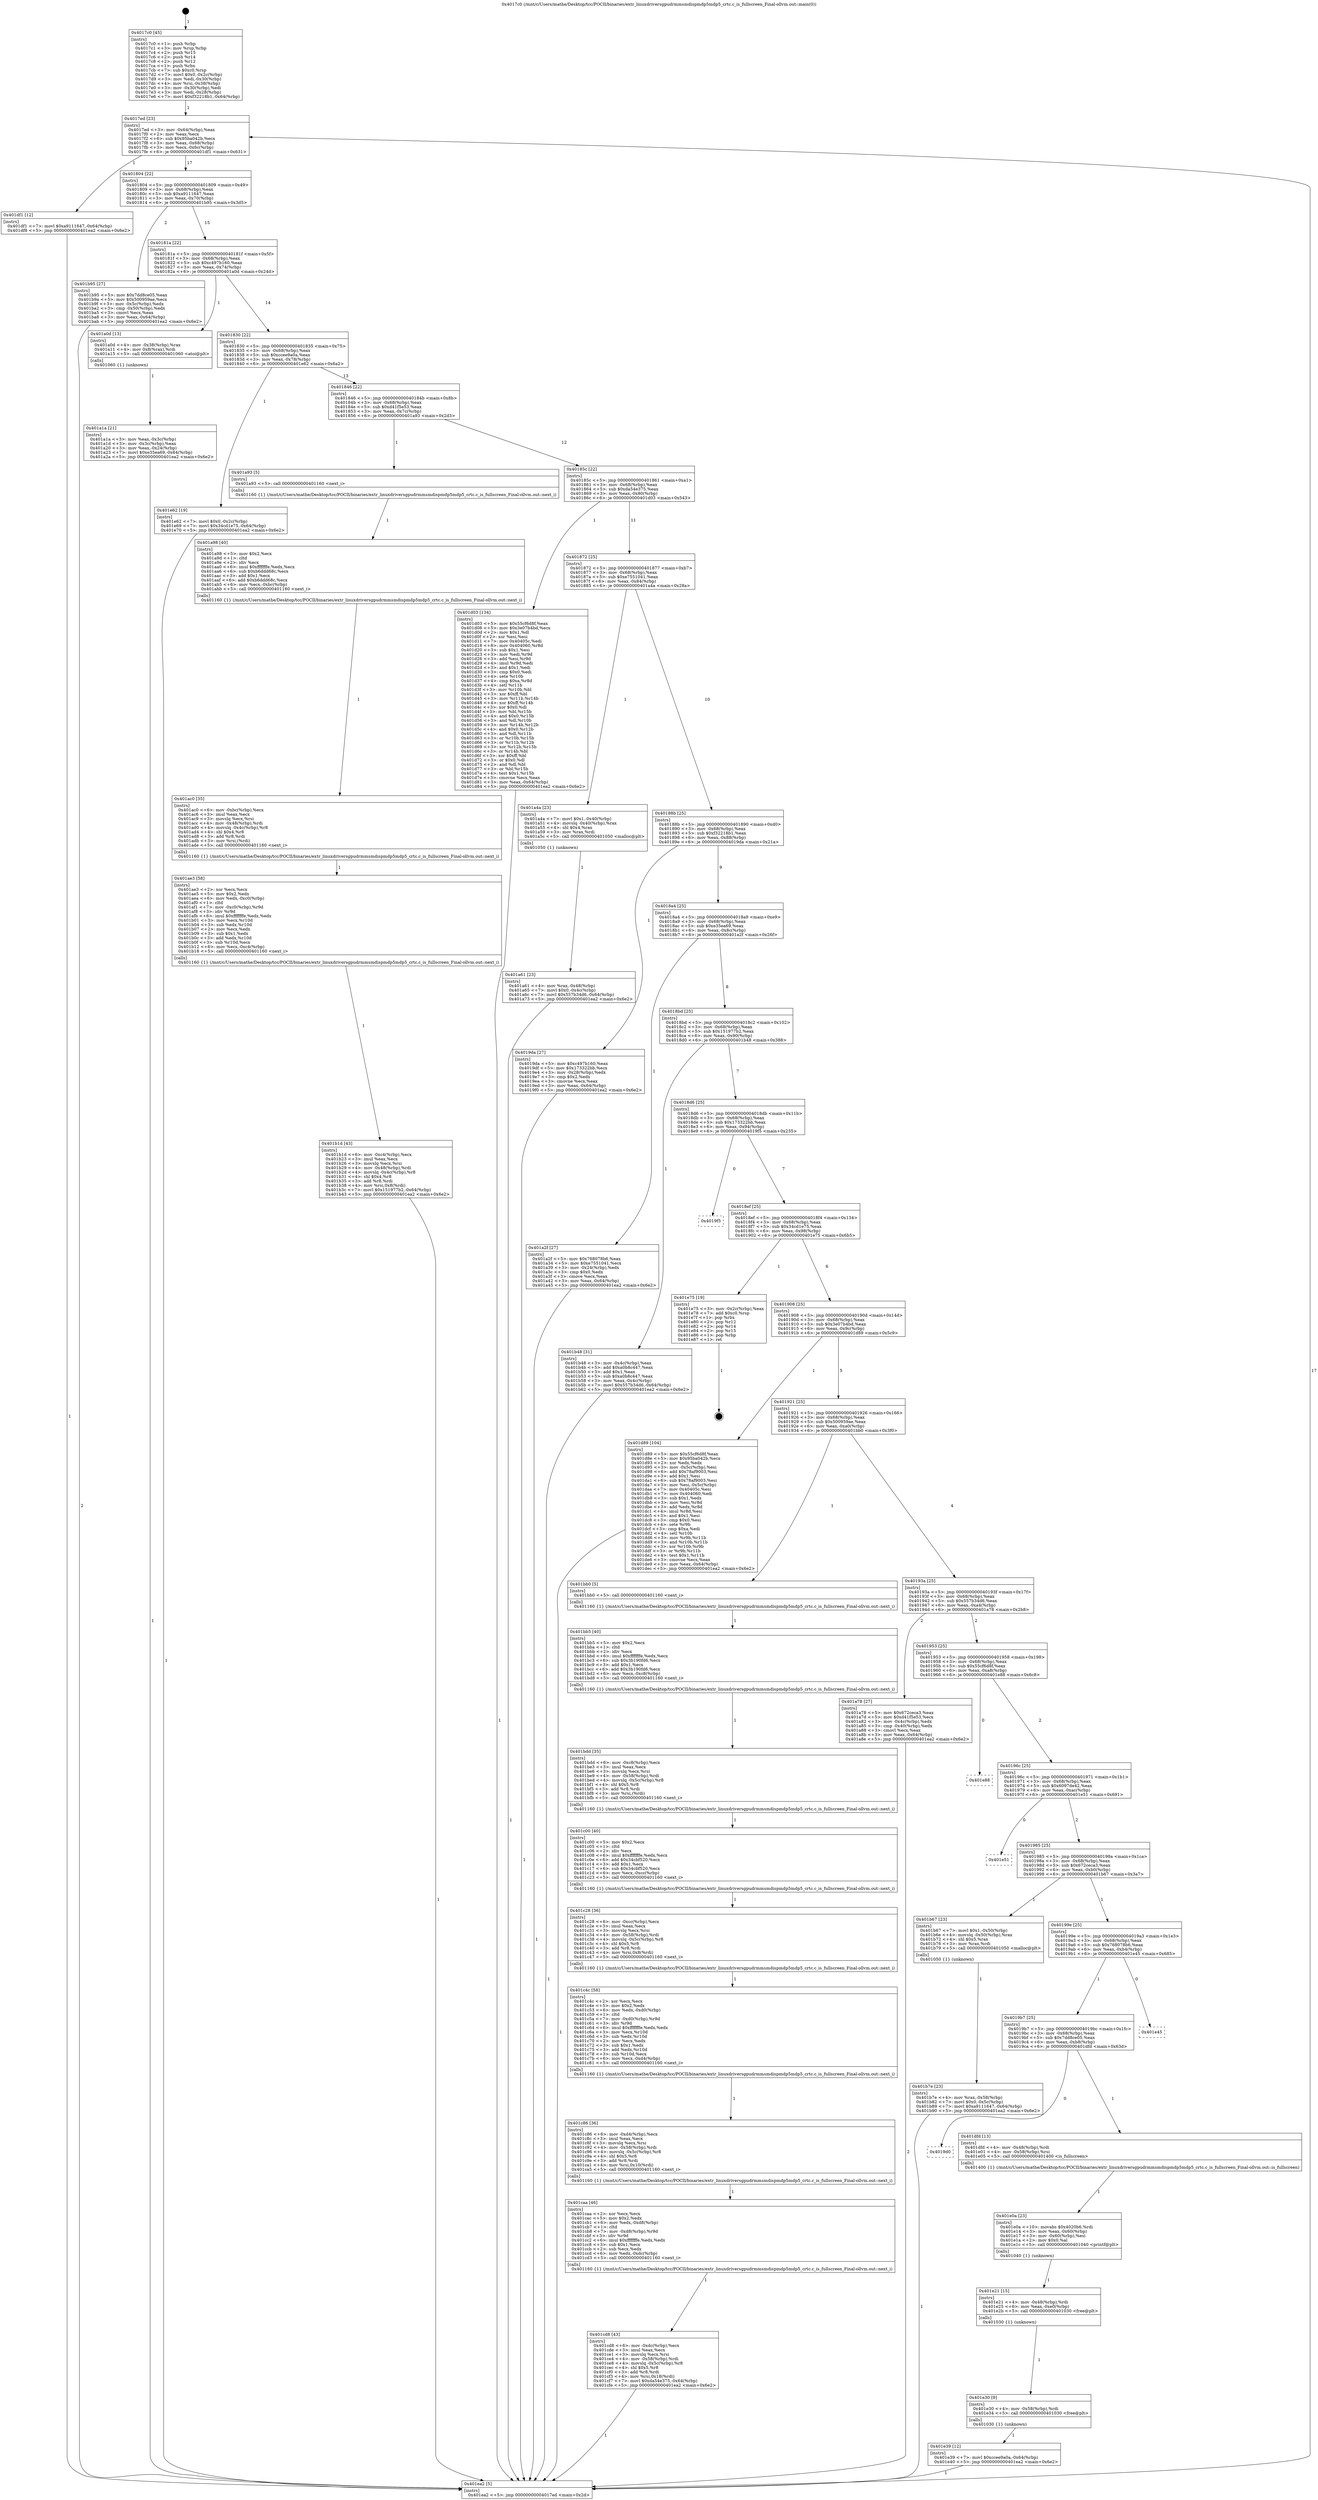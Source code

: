 digraph "0x4017c0" {
  label = "0x4017c0 (/mnt/c/Users/mathe/Desktop/tcc/POCII/binaries/extr_linuxdriversgpudrmmsmdispmdp5mdp5_crtc.c_is_fullscreen_Final-ollvm.out::main(0))"
  labelloc = "t"
  node[shape=record]

  Entry [label="",width=0.3,height=0.3,shape=circle,fillcolor=black,style=filled]
  "0x4017ed" [label="{
     0x4017ed [23]\l
     | [instrs]\l
     &nbsp;&nbsp;0x4017ed \<+3\>: mov -0x64(%rbp),%eax\l
     &nbsp;&nbsp;0x4017f0 \<+2\>: mov %eax,%ecx\l
     &nbsp;&nbsp;0x4017f2 \<+6\>: sub $0x95ba042b,%ecx\l
     &nbsp;&nbsp;0x4017f8 \<+3\>: mov %eax,-0x68(%rbp)\l
     &nbsp;&nbsp;0x4017fb \<+3\>: mov %ecx,-0x6c(%rbp)\l
     &nbsp;&nbsp;0x4017fe \<+6\>: je 0000000000401df1 \<main+0x631\>\l
  }"]
  "0x401df1" [label="{
     0x401df1 [12]\l
     | [instrs]\l
     &nbsp;&nbsp;0x401df1 \<+7\>: movl $0xa9111647,-0x64(%rbp)\l
     &nbsp;&nbsp;0x401df8 \<+5\>: jmp 0000000000401ea2 \<main+0x6e2\>\l
  }"]
  "0x401804" [label="{
     0x401804 [22]\l
     | [instrs]\l
     &nbsp;&nbsp;0x401804 \<+5\>: jmp 0000000000401809 \<main+0x49\>\l
     &nbsp;&nbsp;0x401809 \<+3\>: mov -0x68(%rbp),%eax\l
     &nbsp;&nbsp;0x40180c \<+5\>: sub $0xa9111647,%eax\l
     &nbsp;&nbsp;0x401811 \<+3\>: mov %eax,-0x70(%rbp)\l
     &nbsp;&nbsp;0x401814 \<+6\>: je 0000000000401b95 \<main+0x3d5\>\l
  }"]
  Exit [label="",width=0.3,height=0.3,shape=circle,fillcolor=black,style=filled,peripheries=2]
  "0x401b95" [label="{
     0x401b95 [27]\l
     | [instrs]\l
     &nbsp;&nbsp;0x401b95 \<+5\>: mov $0x7dd8ce05,%eax\l
     &nbsp;&nbsp;0x401b9a \<+5\>: mov $0x500959ae,%ecx\l
     &nbsp;&nbsp;0x401b9f \<+3\>: mov -0x5c(%rbp),%edx\l
     &nbsp;&nbsp;0x401ba2 \<+3\>: cmp -0x50(%rbp),%edx\l
     &nbsp;&nbsp;0x401ba5 \<+3\>: cmovl %ecx,%eax\l
     &nbsp;&nbsp;0x401ba8 \<+3\>: mov %eax,-0x64(%rbp)\l
     &nbsp;&nbsp;0x401bab \<+5\>: jmp 0000000000401ea2 \<main+0x6e2\>\l
  }"]
  "0x40181a" [label="{
     0x40181a [22]\l
     | [instrs]\l
     &nbsp;&nbsp;0x40181a \<+5\>: jmp 000000000040181f \<main+0x5f\>\l
     &nbsp;&nbsp;0x40181f \<+3\>: mov -0x68(%rbp),%eax\l
     &nbsp;&nbsp;0x401822 \<+5\>: sub $0xc497b160,%eax\l
     &nbsp;&nbsp;0x401827 \<+3\>: mov %eax,-0x74(%rbp)\l
     &nbsp;&nbsp;0x40182a \<+6\>: je 0000000000401a0d \<main+0x24d\>\l
  }"]
  "0x401e39" [label="{
     0x401e39 [12]\l
     | [instrs]\l
     &nbsp;&nbsp;0x401e39 \<+7\>: movl $0xccee9a0a,-0x64(%rbp)\l
     &nbsp;&nbsp;0x401e40 \<+5\>: jmp 0000000000401ea2 \<main+0x6e2\>\l
  }"]
  "0x401a0d" [label="{
     0x401a0d [13]\l
     | [instrs]\l
     &nbsp;&nbsp;0x401a0d \<+4\>: mov -0x38(%rbp),%rax\l
     &nbsp;&nbsp;0x401a11 \<+4\>: mov 0x8(%rax),%rdi\l
     &nbsp;&nbsp;0x401a15 \<+5\>: call 0000000000401060 \<atoi@plt\>\l
     | [calls]\l
     &nbsp;&nbsp;0x401060 \{1\} (unknown)\l
  }"]
  "0x401830" [label="{
     0x401830 [22]\l
     | [instrs]\l
     &nbsp;&nbsp;0x401830 \<+5\>: jmp 0000000000401835 \<main+0x75\>\l
     &nbsp;&nbsp;0x401835 \<+3\>: mov -0x68(%rbp),%eax\l
     &nbsp;&nbsp;0x401838 \<+5\>: sub $0xccee9a0a,%eax\l
     &nbsp;&nbsp;0x40183d \<+3\>: mov %eax,-0x78(%rbp)\l
     &nbsp;&nbsp;0x401840 \<+6\>: je 0000000000401e62 \<main+0x6a2\>\l
  }"]
  "0x401e30" [label="{
     0x401e30 [9]\l
     | [instrs]\l
     &nbsp;&nbsp;0x401e30 \<+4\>: mov -0x58(%rbp),%rdi\l
     &nbsp;&nbsp;0x401e34 \<+5\>: call 0000000000401030 \<free@plt\>\l
     | [calls]\l
     &nbsp;&nbsp;0x401030 \{1\} (unknown)\l
  }"]
  "0x401e62" [label="{
     0x401e62 [19]\l
     | [instrs]\l
     &nbsp;&nbsp;0x401e62 \<+7\>: movl $0x0,-0x2c(%rbp)\l
     &nbsp;&nbsp;0x401e69 \<+7\>: movl $0x34cd1e75,-0x64(%rbp)\l
     &nbsp;&nbsp;0x401e70 \<+5\>: jmp 0000000000401ea2 \<main+0x6e2\>\l
  }"]
  "0x401846" [label="{
     0x401846 [22]\l
     | [instrs]\l
     &nbsp;&nbsp;0x401846 \<+5\>: jmp 000000000040184b \<main+0x8b\>\l
     &nbsp;&nbsp;0x40184b \<+3\>: mov -0x68(%rbp),%eax\l
     &nbsp;&nbsp;0x40184e \<+5\>: sub $0xd41f5e53,%eax\l
     &nbsp;&nbsp;0x401853 \<+3\>: mov %eax,-0x7c(%rbp)\l
     &nbsp;&nbsp;0x401856 \<+6\>: je 0000000000401a93 \<main+0x2d3\>\l
  }"]
  "0x401e21" [label="{
     0x401e21 [15]\l
     | [instrs]\l
     &nbsp;&nbsp;0x401e21 \<+4\>: mov -0x48(%rbp),%rdi\l
     &nbsp;&nbsp;0x401e25 \<+6\>: mov %eax,-0xe0(%rbp)\l
     &nbsp;&nbsp;0x401e2b \<+5\>: call 0000000000401030 \<free@plt\>\l
     | [calls]\l
     &nbsp;&nbsp;0x401030 \{1\} (unknown)\l
  }"]
  "0x401a93" [label="{
     0x401a93 [5]\l
     | [instrs]\l
     &nbsp;&nbsp;0x401a93 \<+5\>: call 0000000000401160 \<next_i\>\l
     | [calls]\l
     &nbsp;&nbsp;0x401160 \{1\} (/mnt/c/Users/mathe/Desktop/tcc/POCII/binaries/extr_linuxdriversgpudrmmsmdispmdp5mdp5_crtc.c_is_fullscreen_Final-ollvm.out::next_i)\l
  }"]
  "0x40185c" [label="{
     0x40185c [22]\l
     | [instrs]\l
     &nbsp;&nbsp;0x40185c \<+5\>: jmp 0000000000401861 \<main+0xa1\>\l
     &nbsp;&nbsp;0x401861 \<+3\>: mov -0x68(%rbp),%eax\l
     &nbsp;&nbsp;0x401864 \<+5\>: sub $0xda54e375,%eax\l
     &nbsp;&nbsp;0x401869 \<+3\>: mov %eax,-0x80(%rbp)\l
     &nbsp;&nbsp;0x40186c \<+6\>: je 0000000000401d03 \<main+0x543\>\l
  }"]
  "0x401e0a" [label="{
     0x401e0a [23]\l
     | [instrs]\l
     &nbsp;&nbsp;0x401e0a \<+10\>: movabs $0x4020b6,%rdi\l
     &nbsp;&nbsp;0x401e14 \<+3\>: mov %eax,-0x60(%rbp)\l
     &nbsp;&nbsp;0x401e17 \<+3\>: mov -0x60(%rbp),%esi\l
     &nbsp;&nbsp;0x401e1a \<+2\>: mov $0x0,%al\l
     &nbsp;&nbsp;0x401e1c \<+5\>: call 0000000000401040 \<printf@plt\>\l
     | [calls]\l
     &nbsp;&nbsp;0x401040 \{1\} (unknown)\l
  }"]
  "0x401d03" [label="{
     0x401d03 [134]\l
     | [instrs]\l
     &nbsp;&nbsp;0x401d03 \<+5\>: mov $0x55cf6d8f,%eax\l
     &nbsp;&nbsp;0x401d08 \<+5\>: mov $0x3e07b4bd,%ecx\l
     &nbsp;&nbsp;0x401d0d \<+2\>: mov $0x1,%dl\l
     &nbsp;&nbsp;0x401d0f \<+2\>: xor %esi,%esi\l
     &nbsp;&nbsp;0x401d11 \<+7\>: mov 0x40405c,%edi\l
     &nbsp;&nbsp;0x401d18 \<+8\>: mov 0x404060,%r8d\l
     &nbsp;&nbsp;0x401d20 \<+3\>: sub $0x1,%esi\l
     &nbsp;&nbsp;0x401d23 \<+3\>: mov %edi,%r9d\l
     &nbsp;&nbsp;0x401d26 \<+3\>: add %esi,%r9d\l
     &nbsp;&nbsp;0x401d29 \<+4\>: imul %r9d,%edi\l
     &nbsp;&nbsp;0x401d2d \<+3\>: and $0x1,%edi\l
     &nbsp;&nbsp;0x401d30 \<+3\>: cmp $0x0,%edi\l
     &nbsp;&nbsp;0x401d33 \<+4\>: sete %r10b\l
     &nbsp;&nbsp;0x401d37 \<+4\>: cmp $0xa,%r8d\l
     &nbsp;&nbsp;0x401d3b \<+4\>: setl %r11b\l
     &nbsp;&nbsp;0x401d3f \<+3\>: mov %r10b,%bl\l
     &nbsp;&nbsp;0x401d42 \<+3\>: xor $0xff,%bl\l
     &nbsp;&nbsp;0x401d45 \<+3\>: mov %r11b,%r14b\l
     &nbsp;&nbsp;0x401d48 \<+4\>: xor $0xff,%r14b\l
     &nbsp;&nbsp;0x401d4c \<+3\>: xor $0x0,%dl\l
     &nbsp;&nbsp;0x401d4f \<+3\>: mov %bl,%r15b\l
     &nbsp;&nbsp;0x401d52 \<+4\>: and $0x0,%r15b\l
     &nbsp;&nbsp;0x401d56 \<+3\>: and %dl,%r10b\l
     &nbsp;&nbsp;0x401d59 \<+3\>: mov %r14b,%r12b\l
     &nbsp;&nbsp;0x401d5c \<+4\>: and $0x0,%r12b\l
     &nbsp;&nbsp;0x401d60 \<+3\>: and %dl,%r11b\l
     &nbsp;&nbsp;0x401d63 \<+3\>: or %r10b,%r15b\l
     &nbsp;&nbsp;0x401d66 \<+3\>: or %r11b,%r12b\l
     &nbsp;&nbsp;0x401d69 \<+3\>: xor %r12b,%r15b\l
     &nbsp;&nbsp;0x401d6c \<+3\>: or %r14b,%bl\l
     &nbsp;&nbsp;0x401d6f \<+3\>: xor $0xff,%bl\l
     &nbsp;&nbsp;0x401d72 \<+3\>: or $0x0,%dl\l
     &nbsp;&nbsp;0x401d75 \<+2\>: and %dl,%bl\l
     &nbsp;&nbsp;0x401d77 \<+3\>: or %bl,%r15b\l
     &nbsp;&nbsp;0x401d7a \<+4\>: test $0x1,%r15b\l
     &nbsp;&nbsp;0x401d7e \<+3\>: cmovne %ecx,%eax\l
     &nbsp;&nbsp;0x401d81 \<+3\>: mov %eax,-0x64(%rbp)\l
     &nbsp;&nbsp;0x401d84 \<+5\>: jmp 0000000000401ea2 \<main+0x6e2\>\l
  }"]
  "0x401872" [label="{
     0x401872 [25]\l
     | [instrs]\l
     &nbsp;&nbsp;0x401872 \<+5\>: jmp 0000000000401877 \<main+0xb7\>\l
     &nbsp;&nbsp;0x401877 \<+3\>: mov -0x68(%rbp),%eax\l
     &nbsp;&nbsp;0x40187a \<+5\>: sub $0xe7551041,%eax\l
     &nbsp;&nbsp;0x40187f \<+6\>: mov %eax,-0x84(%rbp)\l
     &nbsp;&nbsp;0x401885 \<+6\>: je 0000000000401a4a \<main+0x28a\>\l
  }"]
  "0x4019d0" [label="{
     0x4019d0\l
  }", style=dashed]
  "0x401a4a" [label="{
     0x401a4a [23]\l
     | [instrs]\l
     &nbsp;&nbsp;0x401a4a \<+7\>: movl $0x1,-0x40(%rbp)\l
     &nbsp;&nbsp;0x401a51 \<+4\>: movslq -0x40(%rbp),%rax\l
     &nbsp;&nbsp;0x401a55 \<+4\>: shl $0x4,%rax\l
     &nbsp;&nbsp;0x401a59 \<+3\>: mov %rax,%rdi\l
     &nbsp;&nbsp;0x401a5c \<+5\>: call 0000000000401050 \<malloc@plt\>\l
     | [calls]\l
     &nbsp;&nbsp;0x401050 \{1\} (unknown)\l
  }"]
  "0x40188b" [label="{
     0x40188b [25]\l
     | [instrs]\l
     &nbsp;&nbsp;0x40188b \<+5\>: jmp 0000000000401890 \<main+0xd0\>\l
     &nbsp;&nbsp;0x401890 \<+3\>: mov -0x68(%rbp),%eax\l
     &nbsp;&nbsp;0x401893 \<+5\>: sub $0xf32218b1,%eax\l
     &nbsp;&nbsp;0x401898 \<+6\>: mov %eax,-0x88(%rbp)\l
     &nbsp;&nbsp;0x40189e \<+6\>: je 00000000004019da \<main+0x21a\>\l
  }"]
  "0x401dfd" [label="{
     0x401dfd [13]\l
     | [instrs]\l
     &nbsp;&nbsp;0x401dfd \<+4\>: mov -0x48(%rbp),%rdi\l
     &nbsp;&nbsp;0x401e01 \<+4\>: mov -0x58(%rbp),%rsi\l
     &nbsp;&nbsp;0x401e05 \<+5\>: call 0000000000401400 \<is_fullscreen\>\l
     | [calls]\l
     &nbsp;&nbsp;0x401400 \{1\} (/mnt/c/Users/mathe/Desktop/tcc/POCII/binaries/extr_linuxdriversgpudrmmsmdispmdp5mdp5_crtc.c_is_fullscreen_Final-ollvm.out::is_fullscreen)\l
  }"]
  "0x4019da" [label="{
     0x4019da [27]\l
     | [instrs]\l
     &nbsp;&nbsp;0x4019da \<+5\>: mov $0xc497b160,%eax\l
     &nbsp;&nbsp;0x4019df \<+5\>: mov $0x173322bb,%ecx\l
     &nbsp;&nbsp;0x4019e4 \<+3\>: mov -0x28(%rbp),%edx\l
     &nbsp;&nbsp;0x4019e7 \<+3\>: cmp $0x2,%edx\l
     &nbsp;&nbsp;0x4019ea \<+3\>: cmovne %ecx,%eax\l
     &nbsp;&nbsp;0x4019ed \<+3\>: mov %eax,-0x64(%rbp)\l
     &nbsp;&nbsp;0x4019f0 \<+5\>: jmp 0000000000401ea2 \<main+0x6e2\>\l
  }"]
  "0x4018a4" [label="{
     0x4018a4 [25]\l
     | [instrs]\l
     &nbsp;&nbsp;0x4018a4 \<+5\>: jmp 00000000004018a9 \<main+0xe9\>\l
     &nbsp;&nbsp;0x4018a9 \<+3\>: mov -0x68(%rbp),%eax\l
     &nbsp;&nbsp;0x4018ac \<+5\>: sub $0xe35ea69,%eax\l
     &nbsp;&nbsp;0x4018b1 \<+6\>: mov %eax,-0x8c(%rbp)\l
     &nbsp;&nbsp;0x4018b7 \<+6\>: je 0000000000401a2f \<main+0x26f\>\l
  }"]
  "0x401ea2" [label="{
     0x401ea2 [5]\l
     | [instrs]\l
     &nbsp;&nbsp;0x401ea2 \<+5\>: jmp 00000000004017ed \<main+0x2d\>\l
  }"]
  "0x4017c0" [label="{
     0x4017c0 [45]\l
     | [instrs]\l
     &nbsp;&nbsp;0x4017c0 \<+1\>: push %rbp\l
     &nbsp;&nbsp;0x4017c1 \<+3\>: mov %rsp,%rbp\l
     &nbsp;&nbsp;0x4017c4 \<+2\>: push %r15\l
     &nbsp;&nbsp;0x4017c6 \<+2\>: push %r14\l
     &nbsp;&nbsp;0x4017c8 \<+2\>: push %r12\l
     &nbsp;&nbsp;0x4017ca \<+1\>: push %rbx\l
     &nbsp;&nbsp;0x4017cb \<+7\>: sub $0xc0,%rsp\l
     &nbsp;&nbsp;0x4017d2 \<+7\>: movl $0x0,-0x2c(%rbp)\l
     &nbsp;&nbsp;0x4017d9 \<+3\>: mov %edi,-0x30(%rbp)\l
     &nbsp;&nbsp;0x4017dc \<+4\>: mov %rsi,-0x38(%rbp)\l
     &nbsp;&nbsp;0x4017e0 \<+3\>: mov -0x30(%rbp),%edi\l
     &nbsp;&nbsp;0x4017e3 \<+3\>: mov %edi,-0x28(%rbp)\l
     &nbsp;&nbsp;0x4017e6 \<+7\>: movl $0xf32218b1,-0x64(%rbp)\l
  }"]
  "0x401a1a" [label="{
     0x401a1a [21]\l
     | [instrs]\l
     &nbsp;&nbsp;0x401a1a \<+3\>: mov %eax,-0x3c(%rbp)\l
     &nbsp;&nbsp;0x401a1d \<+3\>: mov -0x3c(%rbp),%eax\l
     &nbsp;&nbsp;0x401a20 \<+3\>: mov %eax,-0x24(%rbp)\l
     &nbsp;&nbsp;0x401a23 \<+7\>: movl $0xe35ea69,-0x64(%rbp)\l
     &nbsp;&nbsp;0x401a2a \<+5\>: jmp 0000000000401ea2 \<main+0x6e2\>\l
  }"]
  "0x4019b7" [label="{
     0x4019b7 [25]\l
     | [instrs]\l
     &nbsp;&nbsp;0x4019b7 \<+5\>: jmp 00000000004019bc \<main+0x1fc\>\l
     &nbsp;&nbsp;0x4019bc \<+3\>: mov -0x68(%rbp),%eax\l
     &nbsp;&nbsp;0x4019bf \<+5\>: sub $0x7dd8ce05,%eax\l
     &nbsp;&nbsp;0x4019c4 \<+6\>: mov %eax,-0xb8(%rbp)\l
     &nbsp;&nbsp;0x4019ca \<+6\>: je 0000000000401dfd \<main+0x63d\>\l
  }"]
  "0x401a2f" [label="{
     0x401a2f [27]\l
     | [instrs]\l
     &nbsp;&nbsp;0x401a2f \<+5\>: mov $0x768078b6,%eax\l
     &nbsp;&nbsp;0x401a34 \<+5\>: mov $0xe7551041,%ecx\l
     &nbsp;&nbsp;0x401a39 \<+3\>: mov -0x24(%rbp),%edx\l
     &nbsp;&nbsp;0x401a3c \<+3\>: cmp $0x0,%edx\l
     &nbsp;&nbsp;0x401a3f \<+3\>: cmove %ecx,%eax\l
     &nbsp;&nbsp;0x401a42 \<+3\>: mov %eax,-0x64(%rbp)\l
     &nbsp;&nbsp;0x401a45 \<+5\>: jmp 0000000000401ea2 \<main+0x6e2\>\l
  }"]
  "0x4018bd" [label="{
     0x4018bd [25]\l
     | [instrs]\l
     &nbsp;&nbsp;0x4018bd \<+5\>: jmp 00000000004018c2 \<main+0x102\>\l
     &nbsp;&nbsp;0x4018c2 \<+3\>: mov -0x68(%rbp),%eax\l
     &nbsp;&nbsp;0x4018c5 \<+5\>: sub $0x151977b2,%eax\l
     &nbsp;&nbsp;0x4018ca \<+6\>: mov %eax,-0x90(%rbp)\l
     &nbsp;&nbsp;0x4018d0 \<+6\>: je 0000000000401b48 \<main+0x388\>\l
  }"]
  "0x401a61" [label="{
     0x401a61 [23]\l
     | [instrs]\l
     &nbsp;&nbsp;0x401a61 \<+4\>: mov %rax,-0x48(%rbp)\l
     &nbsp;&nbsp;0x401a65 \<+7\>: movl $0x0,-0x4c(%rbp)\l
     &nbsp;&nbsp;0x401a6c \<+7\>: movl $0x557b34d6,-0x64(%rbp)\l
     &nbsp;&nbsp;0x401a73 \<+5\>: jmp 0000000000401ea2 \<main+0x6e2\>\l
  }"]
  "0x401e45" [label="{
     0x401e45\l
  }", style=dashed]
  "0x401b48" [label="{
     0x401b48 [31]\l
     | [instrs]\l
     &nbsp;&nbsp;0x401b48 \<+3\>: mov -0x4c(%rbp),%eax\l
     &nbsp;&nbsp;0x401b4b \<+5\>: add $0xa0b8c447,%eax\l
     &nbsp;&nbsp;0x401b50 \<+3\>: add $0x1,%eax\l
     &nbsp;&nbsp;0x401b53 \<+5\>: sub $0xa0b8c447,%eax\l
     &nbsp;&nbsp;0x401b58 \<+3\>: mov %eax,-0x4c(%rbp)\l
     &nbsp;&nbsp;0x401b5b \<+7\>: movl $0x557b34d6,-0x64(%rbp)\l
     &nbsp;&nbsp;0x401b62 \<+5\>: jmp 0000000000401ea2 \<main+0x6e2\>\l
  }"]
  "0x4018d6" [label="{
     0x4018d6 [25]\l
     | [instrs]\l
     &nbsp;&nbsp;0x4018d6 \<+5\>: jmp 00000000004018db \<main+0x11b\>\l
     &nbsp;&nbsp;0x4018db \<+3\>: mov -0x68(%rbp),%eax\l
     &nbsp;&nbsp;0x4018de \<+5\>: sub $0x173322bb,%eax\l
     &nbsp;&nbsp;0x4018e3 \<+6\>: mov %eax,-0x94(%rbp)\l
     &nbsp;&nbsp;0x4018e9 \<+6\>: je 00000000004019f5 \<main+0x235\>\l
  }"]
  "0x401cd8" [label="{
     0x401cd8 [43]\l
     | [instrs]\l
     &nbsp;&nbsp;0x401cd8 \<+6\>: mov -0xdc(%rbp),%ecx\l
     &nbsp;&nbsp;0x401cde \<+3\>: imul %eax,%ecx\l
     &nbsp;&nbsp;0x401ce1 \<+3\>: movslq %ecx,%rsi\l
     &nbsp;&nbsp;0x401ce4 \<+4\>: mov -0x58(%rbp),%rdi\l
     &nbsp;&nbsp;0x401ce8 \<+4\>: movslq -0x5c(%rbp),%r8\l
     &nbsp;&nbsp;0x401cec \<+4\>: shl $0x5,%r8\l
     &nbsp;&nbsp;0x401cf0 \<+3\>: add %r8,%rdi\l
     &nbsp;&nbsp;0x401cf3 \<+4\>: mov %rsi,0x18(%rdi)\l
     &nbsp;&nbsp;0x401cf7 \<+7\>: movl $0xda54e375,-0x64(%rbp)\l
     &nbsp;&nbsp;0x401cfe \<+5\>: jmp 0000000000401ea2 \<main+0x6e2\>\l
  }"]
  "0x4019f5" [label="{
     0x4019f5\l
  }", style=dashed]
  "0x4018ef" [label="{
     0x4018ef [25]\l
     | [instrs]\l
     &nbsp;&nbsp;0x4018ef \<+5\>: jmp 00000000004018f4 \<main+0x134\>\l
     &nbsp;&nbsp;0x4018f4 \<+3\>: mov -0x68(%rbp),%eax\l
     &nbsp;&nbsp;0x4018f7 \<+5\>: sub $0x34cd1e75,%eax\l
     &nbsp;&nbsp;0x4018fc \<+6\>: mov %eax,-0x98(%rbp)\l
     &nbsp;&nbsp;0x401902 \<+6\>: je 0000000000401e75 \<main+0x6b5\>\l
  }"]
  "0x401caa" [label="{
     0x401caa [46]\l
     | [instrs]\l
     &nbsp;&nbsp;0x401caa \<+2\>: xor %ecx,%ecx\l
     &nbsp;&nbsp;0x401cac \<+5\>: mov $0x2,%edx\l
     &nbsp;&nbsp;0x401cb1 \<+6\>: mov %edx,-0xd8(%rbp)\l
     &nbsp;&nbsp;0x401cb7 \<+1\>: cltd\l
     &nbsp;&nbsp;0x401cb8 \<+7\>: mov -0xd8(%rbp),%r9d\l
     &nbsp;&nbsp;0x401cbf \<+3\>: idiv %r9d\l
     &nbsp;&nbsp;0x401cc2 \<+6\>: imul $0xfffffffe,%edx,%edx\l
     &nbsp;&nbsp;0x401cc8 \<+3\>: sub $0x1,%ecx\l
     &nbsp;&nbsp;0x401ccb \<+2\>: sub %ecx,%edx\l
     &nbsp;&nbsp;0x401ccd \<+6\>: mov %edx,-0xdc(%rbp)\l
     &nbsp;&nbsp;0x401cd3 \<+5\>: call 0000000000401160 \<next_i\>\l
     | [calls]\l
     &nbsp;&nbsp;0x401160 \{1\} (/mnt/c/Users/mathe/Desktop/tcc/POCII/binaries/extr_linuxdriversgpudrmmsmdispmdp5mdp5_crtc.c_is_fullscreen_Final-ollvm.out::next_i)\l
  }"]
  "0x401e75" [label="{
     0x401e75 [19]\l
     | [instrs]\l
     &nbsp;&nbsp;0x401e75 \<+3\>: mov -0x2c(%rbp),%eax\l
     &nbsp;&nbsp;0x401e78 \<+7\>: add $0xc0,%rsp\l
     &nbsp;&nbsp;0x401e7f \<+1\>: pop %rbx\l
     &nbsp;&nbsp;0x401e80 \<+2\>: pop %r12\l
     &nbsp;&nbsp;0x401e82 \<+2\>: pop %r14\l
     &nbsp;&nbsp;0x401e84 \<+2\>: pop %r15\l
     &nbsp;&nbsp;0x401e86 \<+1\>: pop %rbp\l
     &nbsp;&nbsp;0x401e87 \<+1\>: ret\l
  }"]
  "0x401908" [label="{
     0x401908 [25]\l
     | [instrs]\l
     &nbsp;&nbsp;0x401908 \<+5\>: jmp 000000000040190d \<main+0x14d\>\l
     &nbsp;&nbsp;0x40190d \<+3\>: mov -0x68(%rbp),%eax\l
     &nbsp;&nbsp;0x401910 \<+5\>: sub $0x3e07b4bd,%eax\l
     &nbsp;&nbsp;0x401915 \<+6\>: mov %eax,-0x9c(%rbp)\l
     &nbsp;&nbsp;0x40191b \<+6\>: je 0000000000401d89 \<main+0x5c9\>\l
  }"]
  "0x401c86" [label="{
     0x401c86 [36]\l
     | [instrs]\l
     &nbsp;&nbsp;0x401c86 \<+6\>: mov -0xd4(%rbp),%ecx\l
     &nbsp;&nbsp;0x401c8c \<+3\>: imul %eax,%ecx\l
     &nbsp;&nbsp;0x401c8f \<+3\>: movslq %ecx,%rsi\l
     &nbsp;&nbsp;0x401c92 \<+4\>: mov -0x58(%rbp),%rdi\l
     &nbsp;&nbsp;0x401c96 \<+4\>: movslq -0x5c(%rbp),%r8\l
     &nbsp;&nbsp;0x401c9a \<+4\>: shl $0x5,%r8\l
     &nbsp;&nbsp;0x401c9e \<+3\>: add %r8,%rdi\l
     &nbsp;&nbsp;0x401ca1 \<+4\>: mov %rsi,0x10(%rdi)\l
     &nbsp;&nbsp;0x401ca5 \<+5\>: call 0000000000401160 \<next_i\>\l
     | [calls]\l
     &nbsp;&nbsp;0x401160 \{1\} (/mnt/c/Users/mathe/Desktop/tcc/POCII/binaries/extr_linuxdriversgpudrmmsmdispmdp5mdp5_crtc.c_is_fullscreen_Final-ollvm.out::next_i)\l
  }"]
  "0x401d89" [label="{
     0x401d89 [104]\l
     | [instrs]\l
     &nbsp;&nbsp;0x401d89 \<+5\>: mov $0x55cf6d8f,%eax\l
     &nbsp;&nbsp;0x401d8e \<+5\>: mov $0x95ba042b,%ecx\l
     &nbsp;&nbsp;0x401d93 \<+2\>: xor %edx,%edx\l
     &nbsp;&nbsp;0x401d95 \<+3\>: mov -0x5c(%rbp),%esi\l
     &nbsp;&nbsp;0x401d98 \<+6\>: add $0x78af9003,%esi\l
     &nbsp;&nbsp;0x401d9e \<+3\>: add $0x1,%esi\l
     &nbsp;&nbsp;0x401da1 \<+6\>: sub $0x78af9003,%esi\l
     &nbsp;&nbsp;0x401da7 \<+3\>: mov %esi,-0x5c(%rbp)\l
     &nbsp;&nbsp;0x401daa \<+7\>: mov 0x40405c,%esi\l
     &nbsp;&nbsp;0x401db1 \<+7\>: mov 0x404060,%edi\l
     &nbsp;&nbsp;0x401db8 \<+3\>: sub $0x1,%edx\l
     &nbsp;&nbsp;0x401dbb \<+3\>: mov %esi,%r8d\l
     &nbsp;&nbsp;0x401dbe \<+3\>: add %edx,%r8d\l
     &nbsp;&nbsp;0x401dc1 \<+4\>: imul %r8d,%esi\l
     &nbsp;&nbsp;0x401dc5 \<+3\>: and $0x1,%esi\l
     &nbsp;&nbsp;0x401dc8 \<+3\>: cmp $0x0,%esi\l
     &nbsp;&nbsp;0x401dcb \<+4\>: sete %r9b\l
     &nbsp;&nbsp;0x401dcf \<+3\>: cmp $0xa,%edi\l
     &nbsp;&nbsp;0x401dd2 \<+4\>: setl %r10b\l
     &nbsp;&nbsp;0x401dd6 \<+3\>: mov %r9b,%r11b\l
     &nbsp;&nbsp;0x401dd9 \<+3\>: and %r10b,%r11b\l
     &nbsp;&nbsp;0x401ddc \<+3\>: xor %r10b,%r9b\l
     &nbsp;&nbsp;0x401ddf \<+3\>: or %r9b,%r11b\l
     &nbsp;&nbsp;0x401de2 \<+4\>: test $0x1,%r11b\l
     &nbsp;&nbsp;0x401de6 \<+3\>: cmovne %ecx,%eax\l
     &nbsp;&nbsp;0x401de9 \<+3\>: mov %eax,-0x64(%rbp)\l
     &nbsp;&nbsp;0x401dec \<+5\>: jmp 0000000000401ea2 \<main+0x6e2\>\l
  }"]
  "0x401921" [label="{
     0x401921 [25]\l
     | [instrs]\l
     &nbsp;&nbsp;0x401921 \<+5\>: jmp 0000000000401926 \<main+0x166\>\l
     &nbsp;&nbsp;0x401926 \<+3\>: mov -0x68(%rbp),%eax\l
     &nbsp;&nbsp;0x401929 \<+5\>: sub $0x500959ae,%eax\l
     &nbsp;&nbsp;0x40192e \<+6\>: mov %eax,-0xa0(%rbp)\l
     &nbsp;&nbsp;0x401934 \<+6\>: je 0000000000401bb0 \<main+0x3f0\>\l
  }"]
  "0x401c4c" [label="{
     0x401c4c [58]\l
     | [instrs]\l
     &nbsp;&nbsp;0x401c4c \<+2\>: xor %ecx,%ecx\l
     &nbsp;&nbsp;0x401c4e \<+5\>: mov $0x2,%edx\l
     &nbsp;&nbsp;0x401c53 \<+6\>: mov %edx,-0xd0(%rbp)\l
     &nbsp;&nbsp;0x401c59 \<+1\>: cltd\l
     &nbsp;&nbsp;0x401c5a \<+7\>: mov -0xd0(%rbp),%r9d\l
     &nbsp;&nbsp;0x401c61 \<+3\>: idiv %r9d\l
     &nbsp;&nbsp;0x401c64 \<+6\>: imul $0xfffffffe,%edx,%edx\l
     &nbsp;&nbsp;0x401c6a \<+3\>: mov %ecx,%r10d\l
     &nbsp;&nbsp;0x401c6d \<+3\>: sub %edx,%r10d\l
     &nbsp;&nbsp;0x401c70 \<+2\>: mov %ecx,%edx\l
     &nbsp;&nbsp;0x401c72 \<+3\>: sub $0x1,%edx\l
     &nbsp;&nbsp;0x401c75 \<+3\>: add %edx,%r10d\l
     &nbsp;&nbsp;0x401c78 \<+3\>: sub %r10d,%ecx\l
     &nbsp;&nbsp;0x401c7b \<+6\>: mov %ecx,-0xd4(%rbp)\l
     &nbsp;&nbsp;0x401c81 \<+5\>: call 0000000000401160 \<next_i\>\l
     | [calls]\l
     &nbsp;&nbsp;0x401160 \{1\} (/mnt/c/Users/mathe/Desktop/tcc/POCII/binaries/extr_linuxdriversgpudrmmsmdispmdp5mdp5_crtc.c_is_fullscreen_Final-ollvm.out::next_i)\l
  }"]
  "0x401bb0" [label="{
     0x401bb0 [5]\l
     | [instrs]\l
     &nbsp;&nbsp;0x401bb0 \<+5\>: call 0000000000401160 \<next_i\>\l
     | [calls]\l
     &nbsp;&nbsp;0x401160 \{1\} (/mnt/c/Users/mathe/Desktop/tcc/POCII/binaries/extr_linuxdriversgpudrmmsmdispmdp5mdp5_crtc.c_is_fullscreen_Final-ollvm.out::next_i)\l
  }"]
  "0x40193a" [label="{
     0x40193a [25]\l
     | [instrs]\l
     &nbsp;&nbsp;0x40193a \<+5\>: jmp 000000000040193f \<main+0x17f\>\l
     &nbsp;&nbsp;0x40193f \<+3\>: mov -0x68(%rbp),%eax\l
     &nbsp;&nbsp;0x401942 \<+5\>: sub $0x557b34d6,%eax\l
     &nbsp;&nbsp;0x401947 \<+6\>: mov %eax,-0xa4(%rbp)\l
     &nbsp;&nbsp;0x40194d \<+6\>: je 0000000000401a78 \<main+0x2b8\>\l
  }"]
  "0x401c28" [label="{
     0x401c28 [36]\l
     | [instrs]\l
     &nbsp;&nbsp;0x401c28 \<+6\>: mov -0xcc(%rbp),%ecx\l
     &nbsp;&nbsp;0x401c2e \<+3\>: imul %eax,%ecx\l
     &nbsp;&nbsp;0x401c31 \<+3\>: movslq %ecx,%rsi\l
     &nbsp;&nbsp;0x401c34 \<+4\>: mov -0x58(%rbp),%rdi\l
     &nbsp;&nbsp;0x401c38 \<+4\>: movslq -0x5c(%rbp),%r8\l
     &nbsp;&nbsp;0x401c3c \<+4\>: shl $0x5,%r8\l
     &nbsp;&nbsp;0x401c40 \<+3\>: add %r8,%rdi\l
     &nbsp;&nbsp;0x401c43 \<+4\>: mov %rsi,0x8(%rdi)\l
     &nbsp;&nbsp;0x401c47 \<+5\>: call 0000000000401160 \<next_i\>\l
     | [calls]\l
     &nbsp;&nbsp;0x401160 \{1\} (/mnt/c/Users/mathe/Desktop/tcc/POCII/binaries/extr_linuxdriversgpudrmmsmdispmdp5mdp5_crtc.c_is_fullscreen_Final-ollvm.out::next_i)\l
  }"]
  "0x401a78" [label="{
     0x401a78 [27]\l
     | [instrs]\l
     &nbsp;&nbsp;0x401a78 \<+5\>: mov $0x672ceca3,%eax\l
     &nbsp;&nbsp;0x401a7d \<+5\>: mov $0xd41f5e53,%ecx\l
     &nbsp;&nbsp;0x401a82 \<+3\>: mov -0x4c(%rbp),%edx\l
     &nbsp;&nbsp;0x401a85 \<+3\>: cmp -0x40(%rbp),%edx\l
     &nbsp;&nbsp;0x401a88 \<+3\>: cmovl %ecx,%eax\l
     &nbsp;&nbsp;0x401a8b \<+3\>: mov %eax,-0x64(%rbp)\l
     &nbsp;&nbsp;0x401a8e \<+5\>: jmp 0000000000401ea2 \<main+0x6e2\>\l
  }"]
  "0x401953" [label="{
     0x401953 [25]\l
     | [instrs]\l
     &nbsp;&nbsp;0x401953 \<+5\>: jmp 0000000000401958 \<main+0x198\>\l
     &nbsp;&nbsp;0x401958 \<+3\>: mov -0x68(%rbp),%eax\l
     &nbsp;&nbsp;0x40195b \<+5\>: sub $0x55cf6d8f,%eax\l
     &nbsp;&nbsp;0x401960 \<+6\>: mov %eax,-0xa8(%rbp)\l
     &nbsp;&nbsp;0x401966 \<+6\>: je 0000000000401e88 \<main+0x6c8\>\l
  }"]
  "0x401a98" [label="{
     0x401a98 [40]\l
     | [instrs]\l
     &nbsp;&nbsp;0x401a98 \<+5\>: mov $0x2,%ecx\l
     &nbsp;&nbsp;0x401a9d \<+1\>: cltd\l
     &nbsp;&nbsp;0x401a9e \<+2\>: idiv %ecx\l
     &nbsp;&nbsp;0x401aa0 \<+6\>: imul $0xfffffffe,%edx,%ecx\l
     &nbsp;&nbsp;0x401aa6 \<+6\>: sub $0xb6ddd68c,%ecx\l
     &nbsp;&nbsp;0x401aac \<+3\>: add $0x1,%ecx\l
     &nbsp;&nbsp;0x401aaf \<+6\>: add $0xb6ddd68c,%ecx\l
     &nbsp;&nbsp;0x401ab5 \<+6\>: mov %ecx,-0xbc(%rbp)\l
     &nbsp;&nbsp;0x401abb \<+5\>: call 0000000000401160 \<next_i\>\l
     | [calls]\l
     &nbsp;&nbsp;0x401160 \{1\} (/mnt/c/Users/mathe/Desktop/tcc/POCII/binaries/extr_linuxdriversgpudrmmsmdispmdp5mdp5_crtc.c_is_fullscreen_Final-ollvm.out::next_i)\l
  }"]
  "0x401ac0" [label="{
     0x401ac0 [35]\l
     | [instrs]\l
     &nbsp;&nbsp;0x401ac0 \<+6\>: mov -0xbc(%rbp),%ecx\l
     &nbsp;&nbsp;0x401ac6 \<+3\>: imul %eax,%ecx\l
     &nbsp;&nbsp;0x401ac9 \<+3\>: movslq %ecx,%rsi\l
     &nbsp;&nbsp;0x401acc \<+4\>: mov -0x48(%rbp),%rdi\l
     &nbsp;&nbsp;0x401ad0 \<+4\>: movslq -0x4c(%rbp),%r8\l
     &nbsp;&nbsp;0x401ad4 \<+4\>: shl $0x4,%r8\l
     &nbsp;&nbsp;0x401ad8 \<+3\>: add %r8,%rdi\l
     &nbsp;&nbsp;0x401adb \<+3\>: mov %rsi,(%rdi)\l
     &nbsp;&nbsp;0x401ade \<+5\>: call 0000000000401160 \<next_i\>\l
     | [calls]\l
     &nbsp;&nbsp;0x401160 \{1\} (/mnt/c/Users/mathe/Desktop/tcc/POCII/binaries/extr_linuxdriversgpudrmmsmdispmdp5mdp5_crtc.c_is_fullscreen_Final-ollvm.out::next_i)\l
  }"]
  "0x401ae3" [label="{
     0x401ae3 [58]\l
     | [instrs]\l
     &nbsp;&nbsp;0x401ae3 \<+2\>: xor %ecx,%ecx\l
     &nbsp;&nbsp;0x401ae5 \<+5\>: mov $0x2,%edx\l
     &nbsp;&nbsp;0x401aea \<+6\>: mov %edx,-0xc0(%rbp)\l
     &nbsp;&nbsp;0x401af0 \<+1\>: cltd\l
     &nbsp;&nbsp;0x401af1 \<+7\>: mov -0xc0(%rbp),%r9d\l
     &nbsp;&nbsp;0x401af8 \<+3\>: idiv %r9d\l
     &nbsp;&nbsp;0x401afb \<+6\>: imul $0xfffffffe,%edx,%edx\l
     &nbsp;&nbsp;0x401b01 \<+3\>: mov %ecx,%r10d\l
     &nbsp;&nbsp;0x401b04 \<+3\>: sub %edx,%r10d\l
     &nbsp;&nbsp;0x401b07 \<+2\>: mov %ecx,%edx\l
     &nbsp;&nbsp;0x401b09 \<+3\>: sub $0x1,%edx\l
     &nbsp;&nbsp;0x401b0c \<+3\>: add %edx,%r10d\l
     &nbsp;&nbsp;0x401b0f \<+3\>: sub %r10d,%ecx\l
     &nbsp;&nbsp;0x401b12 \<+6\>: mov %ecx,-0xc4(%rbp)\l
     &nbsp;&nbsp;0x401b18 \<+5\>: call 0000000000401160 \<next_i\>\l
     | [calls]\l
     &nbsp;&nbsp;0x401160 \{1\} (/mnt/c/Users/mathe/Desktop/tcc/POCII/binaries/extr_linuxdriversgpudrmmsmdispmdp5mdp5_crtc.c_is_fullscreen_Final-ollvm.out::next_i)\l
  }"]
  "0x401b1d" [label="{
     0x401b1d [43]\l
     | [instrs]\l
     &nbsp;&nbsp;0x401b1d \<+6\>: mov -0xc4(%rbp),%ecx\l
     &nbsp;&nbsp;0x401b23 \<+3\>: imul %eax,%ecx\l
     &nbsp;&nbsp;0x401b26 \<+3\>: movslq %ecx,%rsi\l
     &nbsp;&nbsp;0x401b29 \<+4\>: mov -0x48(%rbp),%rdi\l
     &nbsp;&nbsp;0x401b2d \<+4\>: movslq -0x4c(%rbp),%r8\l
     &nbsp;&nbsp;0x401b31 \<+4\>: shl $0x4,%r8\l
     &nbsp;&nbsp;0x401b35 \<+3\>: add %r8,%rdi\l
     &nbsp;&nbsp;0x401b38 \<+4\>: mov %rsi,0x8(%rdi)\l
     &nbsp;&nbsp;0x401b3c \<+7\>: movl $0x151977b2,-0x64(%rbp)\l
     &nbsp;&nbsp;0x401b43 \<+5\>: jmp 0000000000401ea2 \<main+0x6e2\>\l
  }"]
  "0x401c00" [label="{
     0x401c00 [40]\l
     | [instrs]\l
     &nbsp;&nbsp;0x401c00 \<+5\>: mov $0x2,%ecx\l
     &nbsp;&nbsp;0x401c05 \<+1\>: cltd\l
     &nbsp;&nbsp;0x401c06 \<+2\>: idiv %ecx\l
     &nbsp;&nbsp;0x401c08 \<+6\>: imul $0xfffffffe,%edx,%ecx\l
     &nbsp;&nbsp;0x401c0e \<+6\>: add $0x34cbf520,%ecx\l
     &nbsp;&nbsp;0x401c14 \<+3\>: add $0x1,%ecx\l
     &nbsp;&nbsp;0x401c17 \<+6\>: sub $0x34cbf520,%ecx\l
     &nbsp;&nbsp;0x401c1d \<+6\>: mov %ecx,-0xcc(%rbp)\l
     &nbsp;&nbsp;0x401c23 \<+5\>: call 0000000000401160 \<next_i\>\l
     | [calls]\l
     &nbsp;&nbsp;0x401160 \{1\} (/mnt/c/Users/mathe/Desktop/tcc/POCII/binaries/extr_linuxdriversgpudrmmsmdispmdp5mdp5_crtc.c_is_fullscreen_Final-ollvm.out::next_i)\l
  }"]
  "0x401e88" [label="{
     0x401e88\l
  }", style=dashed]
  "0x40196c" [label="{
     0x40196c [25]\l
     | [instrs]\l
     &nbsp;&nbsp;0x40196c \<+5\>: jmp 0000000000401971 \<main+0x1b1\>\l
     &nbsp;&nbsp;0x401971 \<+3\>: mov -0x68(%rbp),%eax\l
     &nbsp;&nbsp;0x401974 \<+5\>: sub $0x6097de42,%eax\l
     &nbsp;&nbsp;0x401979 \<+6\>: mov %eax,-0xac(%rbp)\l
     &nbsp;&nbsp;0x40197f \<+6\>: je 0000000000401e51 \<main+0x691\>\l
  }"]
  "0x401bdd" [label="{
     0x401bdd [35]\l
     | [instrs]\l
     &nbsp;&nbsp;0x401bdd \<+6\>: mov -0xc8(%rbp),%ecx\l
     &nbsp;&nbsp;0x401be3 \<+3\>: imul %eax,%ecx\l
     &nbsp;&nbsp;0x401be6 \<+3\>: movslq %ecx,%rsi\l
     &nbsp;&nbsp;0x401be9 \<+4\>: mov -0x58(%rbp),%rdi\l
     &nbsp;&nbsp;0x401bed \<+4\>: movslq -0x5c(%rbp),%r8\l
     &nbsp;&nbsp;0x401bf1 \<+4\>: shl $0x5,%r8\l
     &nbsp;&nbsp;0x401bf5 \<+3\>: add %r8,%rdi\l
     &nbsp;&nbsp;0x401bf8 \<+3\>: mov %rsi,(%rdi)\l
     &nbsp;&nbsp;0x401bfb \<+5\>: call 0000000000401160 \<next_i\>\l
     | [calls]\l
     &nbsp;&nbsp;0x401160 \{1\} (/mnt/c/Users/mathe/Desktop/tcc/POCII/binaries/extr_linuxdriversgpudrmmsmdispmdp5mdp5_crtc.c_is_fullscreen_Final-ollvm.out::next_i)\l
  }"]
  "0x401e51" [label="{
     0x401e51\l
  }", style=dashed]
  "0x401985" [label="{
     0x401985 [25]\l
     | [instrs]\l
     &nbsp;&nbsp;0x401985 \<+5\>: jmp 000000000040198a \<main+0x1ca\>\l
     &nbsp;&nbsp;0x40198a \<+3\>: mov -0x68(%rbp),%eax\l
     &nbsp;&nbsp;0x40198d \<+5\>: sub $0x672ceca3,%eax\l
     &nbsp;&nbsp;0x401992 \<+6\>: mov %eax,-0xb0(%rbp)\l
     &nbsp;&nbsp;0x401998 \<+6\>: je 0000000000401b67 \<main+0x3a7\>\l
  }"]
  "0x401bb5" [label="{
     0x401bb5 [40]\l
     | [instrs]\l
     &nbsp;&nbsp;0x401bb5 \<+5\>: mov $0x2,%ecx\l
     &nbsp;&nbsp;0x401bba \<+1\>: cltd\l
     &nbsp;&nbsp;0x401bbb \<+2\>: idiv %ecx\l
     &nbsp;&nbsp;0x401bbd \<+6\>: imul $0xfffffffe,%edx,%ecx\l
     &nbsp;&nbsp;0x401bc3 \<+6\>: sub $0x3b190fd6,%ecx\l
     &nbsp;&nbsp;0x401bc9 \<+3\>: add $0x1,%ecx\l
     &nbsp;&nbsp;0x401bcc \<+6\>: add $0x3b190fd6,%ecx\l
     &nbsp;&nbsp;0x401bd2 \<+6\>: mov %ecx,-0xc8(%rbp)\l
     &nbsp;&nbsp;0x401bd8 \<+5\>: call 0000000000401160 \<next_i\>\l
     | [calls]\l
     &nbsp;&nbsp;0x401160 \{1\} (/mnt/c/Users/mathe/Desktop/tcc/POCII/binaries/extr_linuxdriversgpudrmmsmdispmdp5mdp5_crtc.c_is_fullscreen_Final-ollvm.out::next_i)\l
  }"]
  "0x401b67" [label="{
     0x401b67 [23]\l
     | [instrs]\l
     &nbsp;&nbsp;0x401b67 \<+7\>: movl $0x1,-0x50(%rbp)\l
     &nbsp;&nbsp;0x401b6e \<+4\>: movslq -0x50(%rbp),%rax\l
     &nbsp;&nbsp;0x401b72 \<+4\>: shl $0x5,%rax\l
     &nbsp;&nbsp;0x401b76 \<+3\>: mov %rax,%rdi\l
     &nbsp;&nbsp;0x401b79 \<+5\>: call 0000000000401050 \<malloc@plt\>\l
     | [calls]\l
     &nbsp;&nbsp;0x401050 \{1\} (unknown)\l
  }"]
  "0x40199e" [label="{
     0x40199e [25]\l
     | [instrs]\l
     &nbsp;&nbsp;0x40199e \<+5\>: jmp 00000000004019a3 \<main+0x1e3\>\l
     &nbsp;&nbsp;0x4019a3 \<+3\>: mov -0x68(%rbp),%eax\l
     &nbsp;&nbsp;0x4019a6 \<+5\>: sub $0x768078b6,%eax\l
     &nbsp;&nbsp;0x4019ab \<+6\>: mov %eax,-0xb4(%rbp)\l
     &nbsp;&nbsp;0x4019b1 \<+6\>: je 0000000000401e45 \<main+0x685\>\l
  }"]
  "0x401b7e" [label="{
     0x401b7e [23]\l
     | [instrs]\l
     &nbsp;&nbsp;0x401b7e \<+4\>: mov %rax,-0x58(%rbp)\l
     &nbsp;&nbsp;0x401b82 \<+7\>: movl $0x0,-0x5c(%rbp)\l
     &nbsp;&nbsp;0x401b89 \<+7\>: movl $0xa9111647,-0x64(%rbp)\l
     &nbsp;&nbsp;0x401b90 \<+5\>: jmp 0000000000401ea2 \<main+0x6e2\>\l
  }"]
  Entry -> "0x4017c0" [label=" 1"]
  "0x4017ed" -> "0x401df1" [label=" 1"]
  "0x4017ed" -> "0x401804" [label=" 17"]
  "0x401e75" -> Exit [label=" 1"]
  "0x401804" -> "0x401b95" [label=" 2"]
  "0x401804" -> "0x40181a" [label=" 15"]
  "0x401e62" -> "0x401ea2" [label=" 1"]
  "0x40181a" -> "0x401a0d" [label=" 1"]
  "0x40181a" -> "0x401830" [label=" 14"]
  "0x401e39" -> "0x401ea2" [label=" 1"]
  "0x401830" -> "0x401e62" [label=" 1"]
  "0x401830" -> "0x401846" [label=" 13"]
  "0x401e30" -> "0x401e39" [label=" 1"]
  "0x401846" -> "0x401a93" [label=" 1"]
  "0x401846" -> "0x40185c" [label=" 12"]
  "0x401e21" -> "0x401e30" [label=" 1"]
  "0x40185c" -> "0x401d03" [label=" 1"]
  "0x40185c" -> "0x401872" [label=" 11"]
  "0x401e0a" -> "0x401e21" [label=" 1"]
  "0x401872" -> "0x401a4a" [label=" 1"]
  "0x401872" -> "0x40188b" [label=" 10"]
  "0x401dfd" -> "0x401e0a" [label=" 1"]
  "0x40188b" -> "0x4019da" [label=" 1"]
  "0x40188b" -> "0x4018a4" [label=" 9"]
  "0x4019da" -> "0x401ea2" [label=" 1"]
  "0x4017c0" -> "0x4017ed" [label=" 1"]
  "0x401ea2" -> "0x4017ed" [label=" 17"]
  "0x401a0d" -> "0x401a1a" [label=" 1"]
  "0x401a1a" -> "0x401ea2" [label=" 1"]
  "0x4019b7" -> "0x4019d0" [label=" 0"]
  "0x4018a4" -> "0x401a2f" [label=" 1"]
  "0x4018a4" -> "0x4018bd" [label=" 8"]
  "0x401a2f" -> "0x401ea2" [label=" 1"]
  "0x401a4a" -> "0x401a61" [label=" 1"]
  "0x401a61" -> "0x401ea2" [label=" 1"]
  "0x4019b7" -> "0x401dfd" [label=" 1"]
  "0x4018bd" -> "0x401b48" [label=" 1"]
  "0x4018bd" -> "0x4018d6" [label=" 7"]
  "0x40199e" -> "0x4019b7" [label=" 1"]
  "0x4018d6" -> "0x4019f5" [label=" 0"]
  "0x4018d6" -> "0x4018ef" [label=" 7"]
  "0x40199e" -> "0x401e45" [label=" 0"]
  "0x4018ef" -> "0x401e75" [label=" 1"]
  "0x4018ef" -> "0x401908" [label=" 6"]
  "0x401df1" -> "0x401ea2" [label=" 1"]
  "0x401908" -> "0x401d89" [label=" 1"]
  "0x401908" -> "0x401921" [label=" 5"]
  "0x401d89" -> "0x401ea2" [label=" 1"]
  "0x401921" -> "0x401bb0" [label=" 1"]
  "0x401921" -> "0x40193a" [label=" 4"]
  "0x401d03" -> "0x401ea2" [label=" 1"]
  "0x40193a" -> "0x401a78" [label=" 2"]
  "0x40193a" -> "0x401953" [label=" 2"]
  "0x401a78" -> "0x401ea2" [label=" 2"]
  "0x401a93" -> "0x401a98" [label=" 1"]
  "0x401a98" -> "0x401ac0" [label=" 1"]
  "0x401ac0" -> "0x401ae3" [label=" 1"]
  "0x401ae3" -> "0x401b1d" [label=" 1"]
  "0x401b1d" -> "0x401ea2" [label=" 1"]
  "0x401b48" -> "0x401ea2" [label=" 1"]
  "0x401cd8" -> "0x401ea2" [label=" 1"]
  "0x401953" -> "0x401e88" [label=" 0"]
  "0x401953" -> "0x40196c" [label=" 2"]
  "0x401caa" -> "0x401cd8" [label=" 1"]
  "0x40196c" -> "0x401e51" [label=" 0"]
  "0x40196c" -> "0x401985" [label=" 2"]
  "0x401c86" -> "0x401caa" [label=" 1"]
  "0x401985" -> "0x401b67" [label=" 1"]
  "0x401985" -> "0x40199e" [label=" 1"]
  "0x401b67" -> "0x401b7e" [label=" 1"]
  "0x401b7e" -> "0x401ea2" [label=" 1"]
  "0x401b95" -> "0x401ea2" [label=" 2"]
  "0x401bb0" -> "0x401bb5" [label=" 1"]
  "0x401bb5" -> "0x401bdd" [label=" 1"]
  "0x401bdd" -> "0x401c00" [label=" 1"]
  "0x401c00" -> "0x401c28" [label=" 1"]
  "0x401c28" -> "0x401c4c" [label=" 1"]
  "0x401c4c" -> "0x401c86" [label=" 1"]
}
